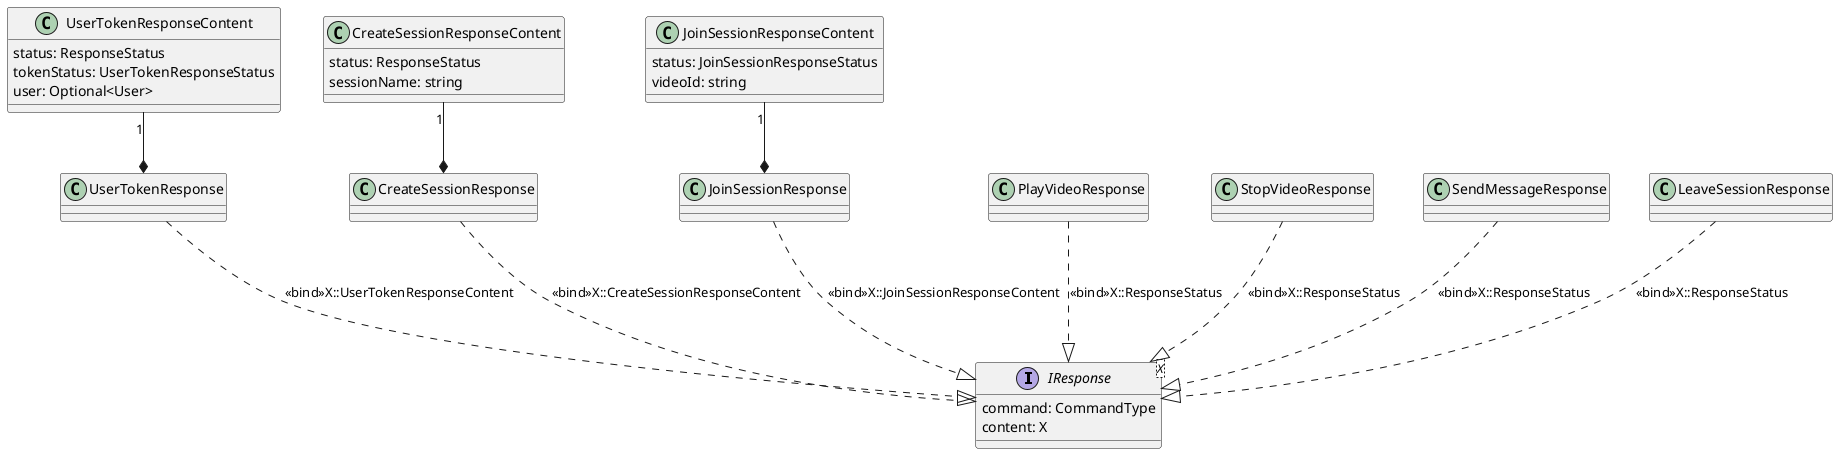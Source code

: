 @startuml

interface IResponse<X> {
  command: CommandType
  content: X
}

class CreateSessionResponseContent {
    status: ResponseStatus
    sessionName: string
}
CreateSessionResponse *-u- "1" CreateSessionResponseContent
CreateSessionResponse ...|> IResponse: <<bind>>X::CreateSessionResponseContent

class JoinSessionResponseContent {
    status: JoinSessionResponseStatus
    videoId: string 
}
JoinSessionResponse *-u- "1" JoinSessionResponseContent
JoinSessionResponse ...|> IResponse: <<bind>>X::JoinSessionResponseContent


class UserTokenResponseContent {
    status: ResponseStatus
    tokenStatus: UserTokenResponseStatus
    user: Optional<User>
}
UserTokenResponse *-u- "1" UserTokenResponseContent
UserTokenResponse ...|> IResponse: <<bind>>X::UserTokenResponseContent


PlayVideoResponse ...|> IResponse: <<bind>>X::ResponseStatus
StopVideoResponse ...|> IResponse: <<bind>>X::ResponseStatus
SendMessageResponse ...|> IResponse: <<bind>>X::ResponseStatus
LeaveSessionResponse ...|> IResponse: <<bind>>X::ResponseStatus

@enduml